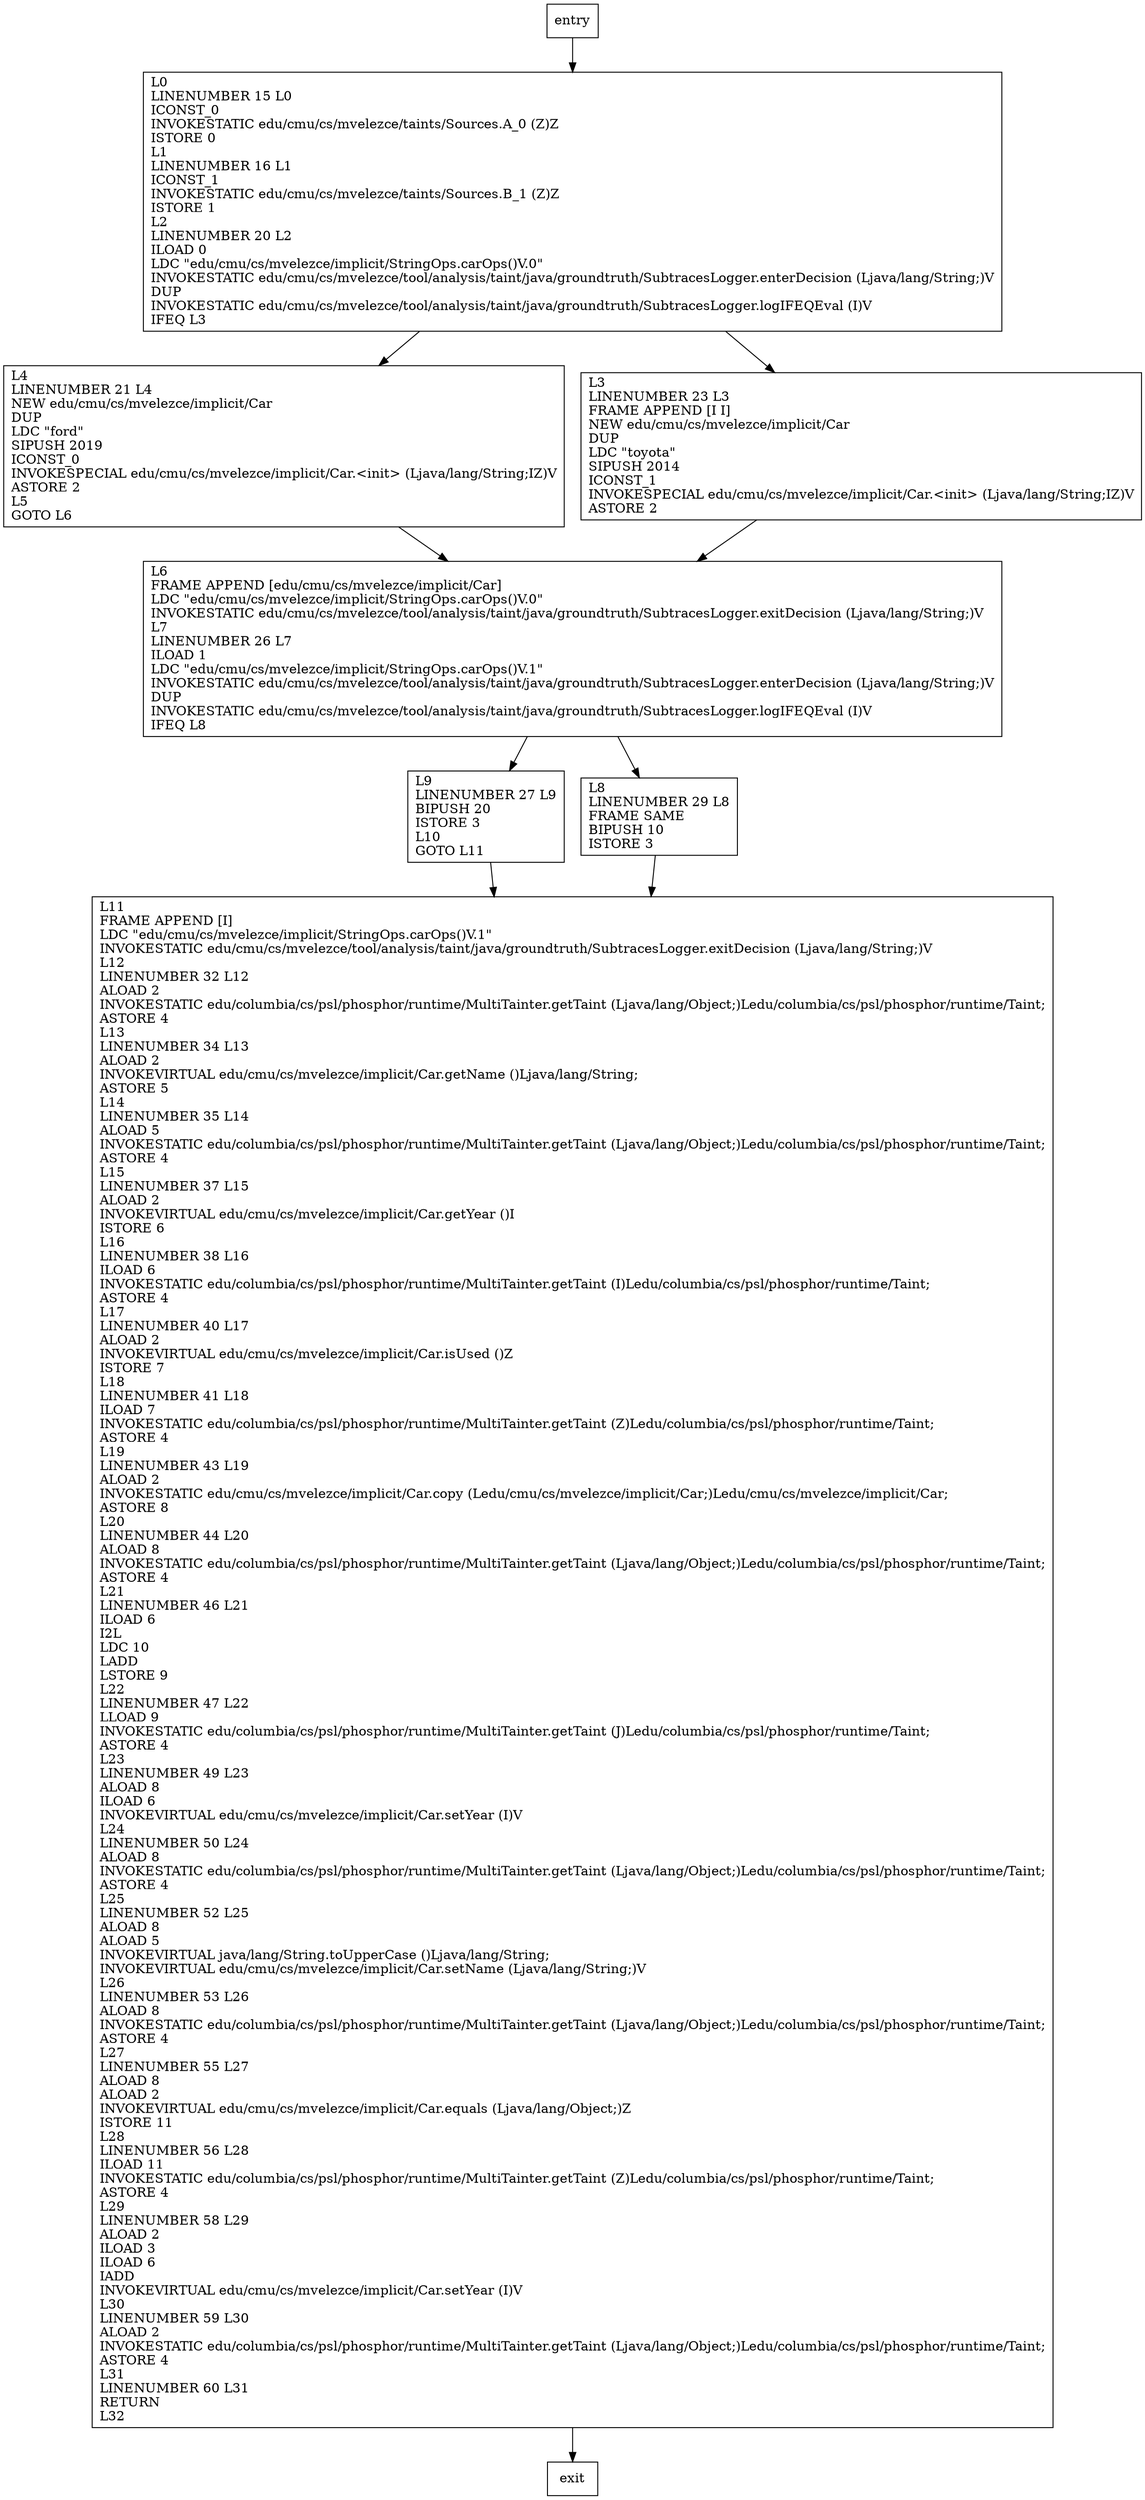 digraph carOps {
node [shape=record];
647213705 [label="L11\lFRAME APPEND [I]\lLDC \"edu/cmu/cs/mvelezce/implicit/StringOps.carOps()V.1\"\lINVOKESTATIC edu/cmu/cs/mvelezce/tool/analysis/taint/java/groundtruth/SubtracesLogger.exitDecision (Ljava/lang/String;)V\lL12\lLINENUMBER 32 L12\lALOAD 2\lINVOKESTATIC edu/columbia/cs/psl/phosphor/runtime/MultiTainter.getTaint (Ljava/lang/Object;)Ledu/columbia/cs/psl/phosphor/runtime/Taint;\lASTORE 4\lL13\lLINENUMBER 34 L13\lALOAD 2\lINVOKEVIRTUAL edu/cmu/cs/mvelezce/implicit/Car.getName ()Ljava/lang/String;\lASTORE 5\lL14\lLINENUMBER 35 L14\lALOAD 5\lINVOKESTATIC edu/columbia/cs/psl/phosphor/runtime/MultiTainter.getTaint (Ljava/lang/Object;)Ledu/columbia/cs/psl/phosphor/runtime/Taint;\lASTORE 4\lL15\lLINENUMBER 37 L15\lALOAD 2\lINVOKEVIRTUAL edu/cmu/cs/mvelezce/implicit/Car.getYear ()I\lISTORE 6\lL16\lLINENUMBER 38 L16\lILOAD 6\lINVOKESTATIC edu/columbia/cs/psl/phosphor/runtime/MultiTainter.getTaint (I)Ledu/columbia/cs/psl/phosphor/runtime/Taint;\lASTORE 4\lL17\lLINENUMBER 40 L17\lALOAD 2\lINVOKEVIRTUAL edu/cmu/cs/mvelezce/implicit/Car.isUsed ()Z\lISTORE 7\lL18\lLINENUMBER 41 L18\lILOAD 7\lINVOKESTATIC edu/columbia/cs/psl/phosphor/runtime/MultiTainter.getTaint (Z)Ledu/columbia/cs/psl/phosphor/runtime/Taint;\lASTORE 4\lL19\lLINENUMBER 43 L19\lALOAD 2\lINVOKESTATIC edu/cmu/cs/mvelezce/implicit/Car.copy (Ledu/cmu/cs/mvelezce/implicit/Car;)Ledu/cmu/cs/mvelezce/implicit/Car;\lASTORE 8\lL20\lLINENUMBER 44 L20\lALOAD 8\lINVOKESTATIC edu/columbia/cs/psl/phosphor/runtime/MultiTainter.getTaint (Ljava/lang/Object;)Ledu/columbia/cs/psl/phosphor/runtime/Taint;\lASTORE 4\lL21\lLINENUMBER 46 L21\lILOAD 6\lI2L\lLDC 10\lLADD\lLSTORE 9\lL22\lLINENUMBER 47 L22\lLLOAD 9\lINVOKESTATIC edu/columbia/cs/psl/phosphor/runtime/MultiTainter.getTaint (J)Ledu/columbia/cs/psl/phosphor/runtime/Taint;\lASTORE 4\lL23\lLINENUMBER 49 L23\lALOAD 8\lILOAD 6\lINVOKEVIRTUAL edu/cmu/cs/mvelezce/implicit/Car.setYear (I)V\lL24\lLINENUMBER 50 L24\lALOAD 8\lINVOKESTATIC edu/columbia/cs/psl/phosphor/runtime/MultiTainter.getTaint (Ljava/lang/Object;)Ledu/columbia/cs/psl/phosphor/runtime/Taint;\lASTORE 4\lL25\lLINENUMBER 52 L25\lALOAD 8\lALOAD 5\lINVOKEVIRTUAL java/lang/String.toUpperCase ()Ljava/lang/String;\lINVOKEVIRTUAL edu/cmu/cs/mvelezce/implicit/Car.setName (Ljava/lang/String;)V\lL26\lLINENUMBER 53 L26\lALOAD 8\lINVOKESTATIC edu/columbia/cs/psl/phosphor/runtime/MultiTainter.getTaint (Ljava/lang/Object;)Ledu/columbia/cs/psl/phosphor/runtime/Taint;\lASTORE 4\lL27\lLINENUMBER 55 L27\lALOAD 8\lALOAD 2\lINVOKEVIRTUAL edu/cmu/cs/mvelezce/implicit/Car.equals (Ljava/lang/Object;)Z\lISTORE 11\lL28\lLINENUMBER 56 L28\lILOAD 11\lINVOKESTATIC edu/columbia/cs/psl/phosphor/runtime/MultiTainter.getTaint (Z)Ledu/columbia/cs/psl/phosphor/runtime/Taint;\lASTORE 4\lL29\lLINENUMBER 58 L29\lALOAD 2\lILOAD 3\lILOAD 6\lIADD\lINVOKEVIRTUAL edu/cmu/cs/mvelezce/implicit/Car.setYear (I)V\lL30\lLINENUMBER 59 L30\lALOAD 2\lINVOKESTATIC edu/columbia/cs/psl/phosphor/runtime/MultiTainter.getTaint (Ljava/lang/Object;)Ledu/columbia/cs/psl/phosphor/runtime/Taint;\lASTORE 4\lL31\lLINENUMBER 60 L31\lRETURN\lL32\l"];
1915259704 [label="L0\lLINENUMBER 15 L0\lICONST_0\lINVOKESTATIC edu/cmu/cs/mvelezce/taints/Sources.A_0 (Z)Z\lISTORE 0\lL1\lLINENUMBER 16 L1\lICONST_1\lINVOKESTATIC edu/cmu/cs/mvelezce/taints/Sources.B_1 (Z)Z\lISTORE 1\lL2\lLINENUMBER 20 L2\lILOAD 0\lLDC \"edu/cmu/cs/mvelezce/implicit/StringOps.carOps()V.0\"\lINVOKESTATIC edu/cmu/cs/mvelezce/tool/analysis/taint/java/groundtruth/SubtracesLogger.enterDecision (Ljava/lang/String;)V\lDUP\lINVOKESTATIC edu/cmu/cs/mvelezce/tool/analysis/taint/java/groundtruth/SubtracesLogger.logIFEQEval (I)V\lIFEQ L3\l"];
720241011 [label="L4\lLINENUMBER 21 L4\lNEW edu/cmu/cs/mvelezce/implicit/Car\lDUP\lLDC \"ford\"\lSIPUSH 2019\lICONST_0\lINVOKESPECIAL edu/cmu/cs/mvelezce/implicit/Car.\<init\> (Ljava/lang/String;IZ)V\lASTORE 2\lL5\lGOTO L6\l"];
1513270153 [label="L9\lLINENUMBER 27 L9\lBIPUSH 20\lISTORE 3\lL10\lGOTO L11\l"];
9292837 [label="L8\lLINENUMBER 29 L8\lFRAME SAME\lBIPUSH 10\lISTORE 3\l"];
1819642996 [label="L6\lFRAME APPEND [edu/cmu/cs/mvelezce/implicit/Car]\lLDC \"edu/cmu/cs/mvelezce/implicit/StringOps.carOps()V.0\"\lINVOKESTATIC edu/cmu/cs/mvelezce/tool/analysis/taint/java/groundtruth/SubtracesLogger.exitDecision (Ljava/lang/String;)V\lL7\lLINENUMBER 26 L7\lILOAD 1\lLDC \"edu/cmu/cs/mvelezce/implicit/StringOps.carOps()V.1\"\lINVOKESTATIC edu/cmu/cs/mvelezce/tool/analysis/taint/java/groundtruth/SubtracesLogger.enterDecision (Ljava/lang/String;)V\lDUP\lINVOKESTATIC edu/cmu/cs/mvelezce/tool/analysis/taint/java/groundtruth/SubtracesLogger.logIFEQEval (I)V\lIFEQ L8\l"];
2060160619 [label="L3\lLINENUMBER 23 L3\lFRAME APPEND [I I]\lNEW edu/cmu/cs/mvelezce/implicit/Car\lDUP\lLDC \"toyota\"\lSIPUSH 2014\lICONST_1\lINVOKESPECIAL edu/cmu/cs/mvelezce/implicit/Car.\<init\> (Ljava/lang/String;IZ)V\lASTORE 2\l"];
entry;
exit;
entry -> 1915259704;
647213705 -> exit;
1915259704 -> 720241011;
1915259704 -> 2060160619;
720241011 -> 1819642996;
1513270153 -> 647213705;
9292837 -> 647213705;
1819642996 -> 1513270153;
1819642996 -> 9292837;
2060160619 -> 1819642996;
}
